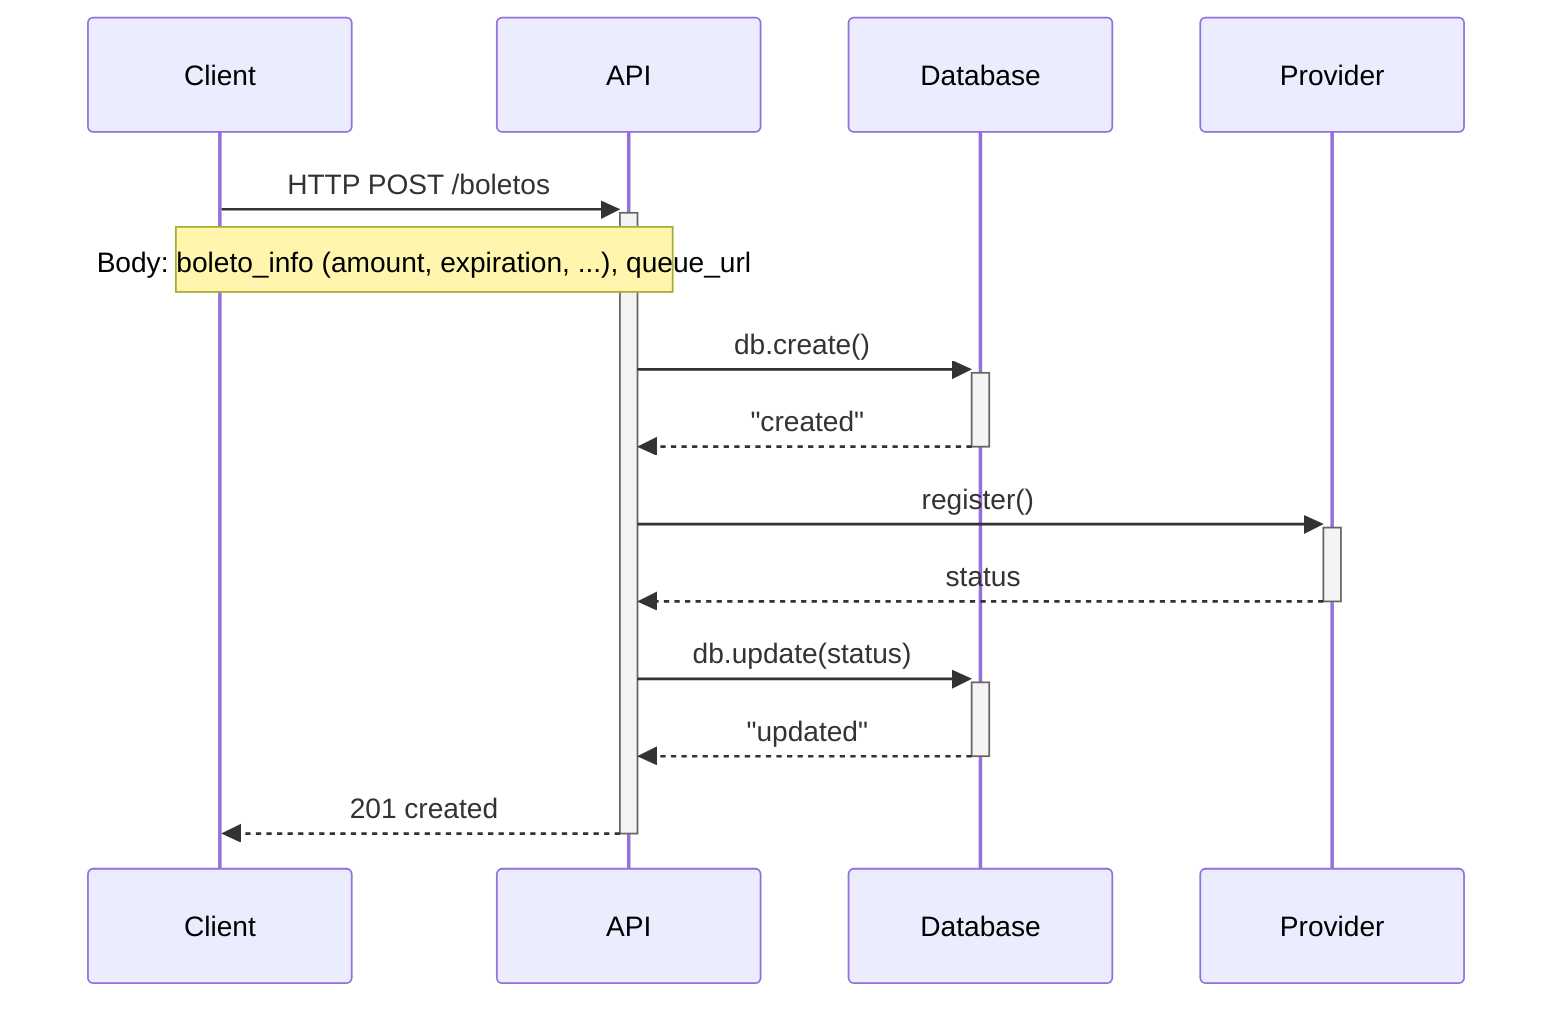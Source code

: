 sequenceDiagram
    participant Client
    participant API
    participant Database
    participant Provider

    Client ->>+ API: HTTP POST /boletos
        Note over Client,API: Body: boleto_info (amount, expiration, ...), queue_url
    API ->>+ Database: db.create()
    Database -->>- API: "created"
    API ->>+ Provider: register()
    Provider -->>- API: status
    API ->>+ Database: db.update(status)
    Database -->>- API: "updated"
    API -->>- Client: 201 created